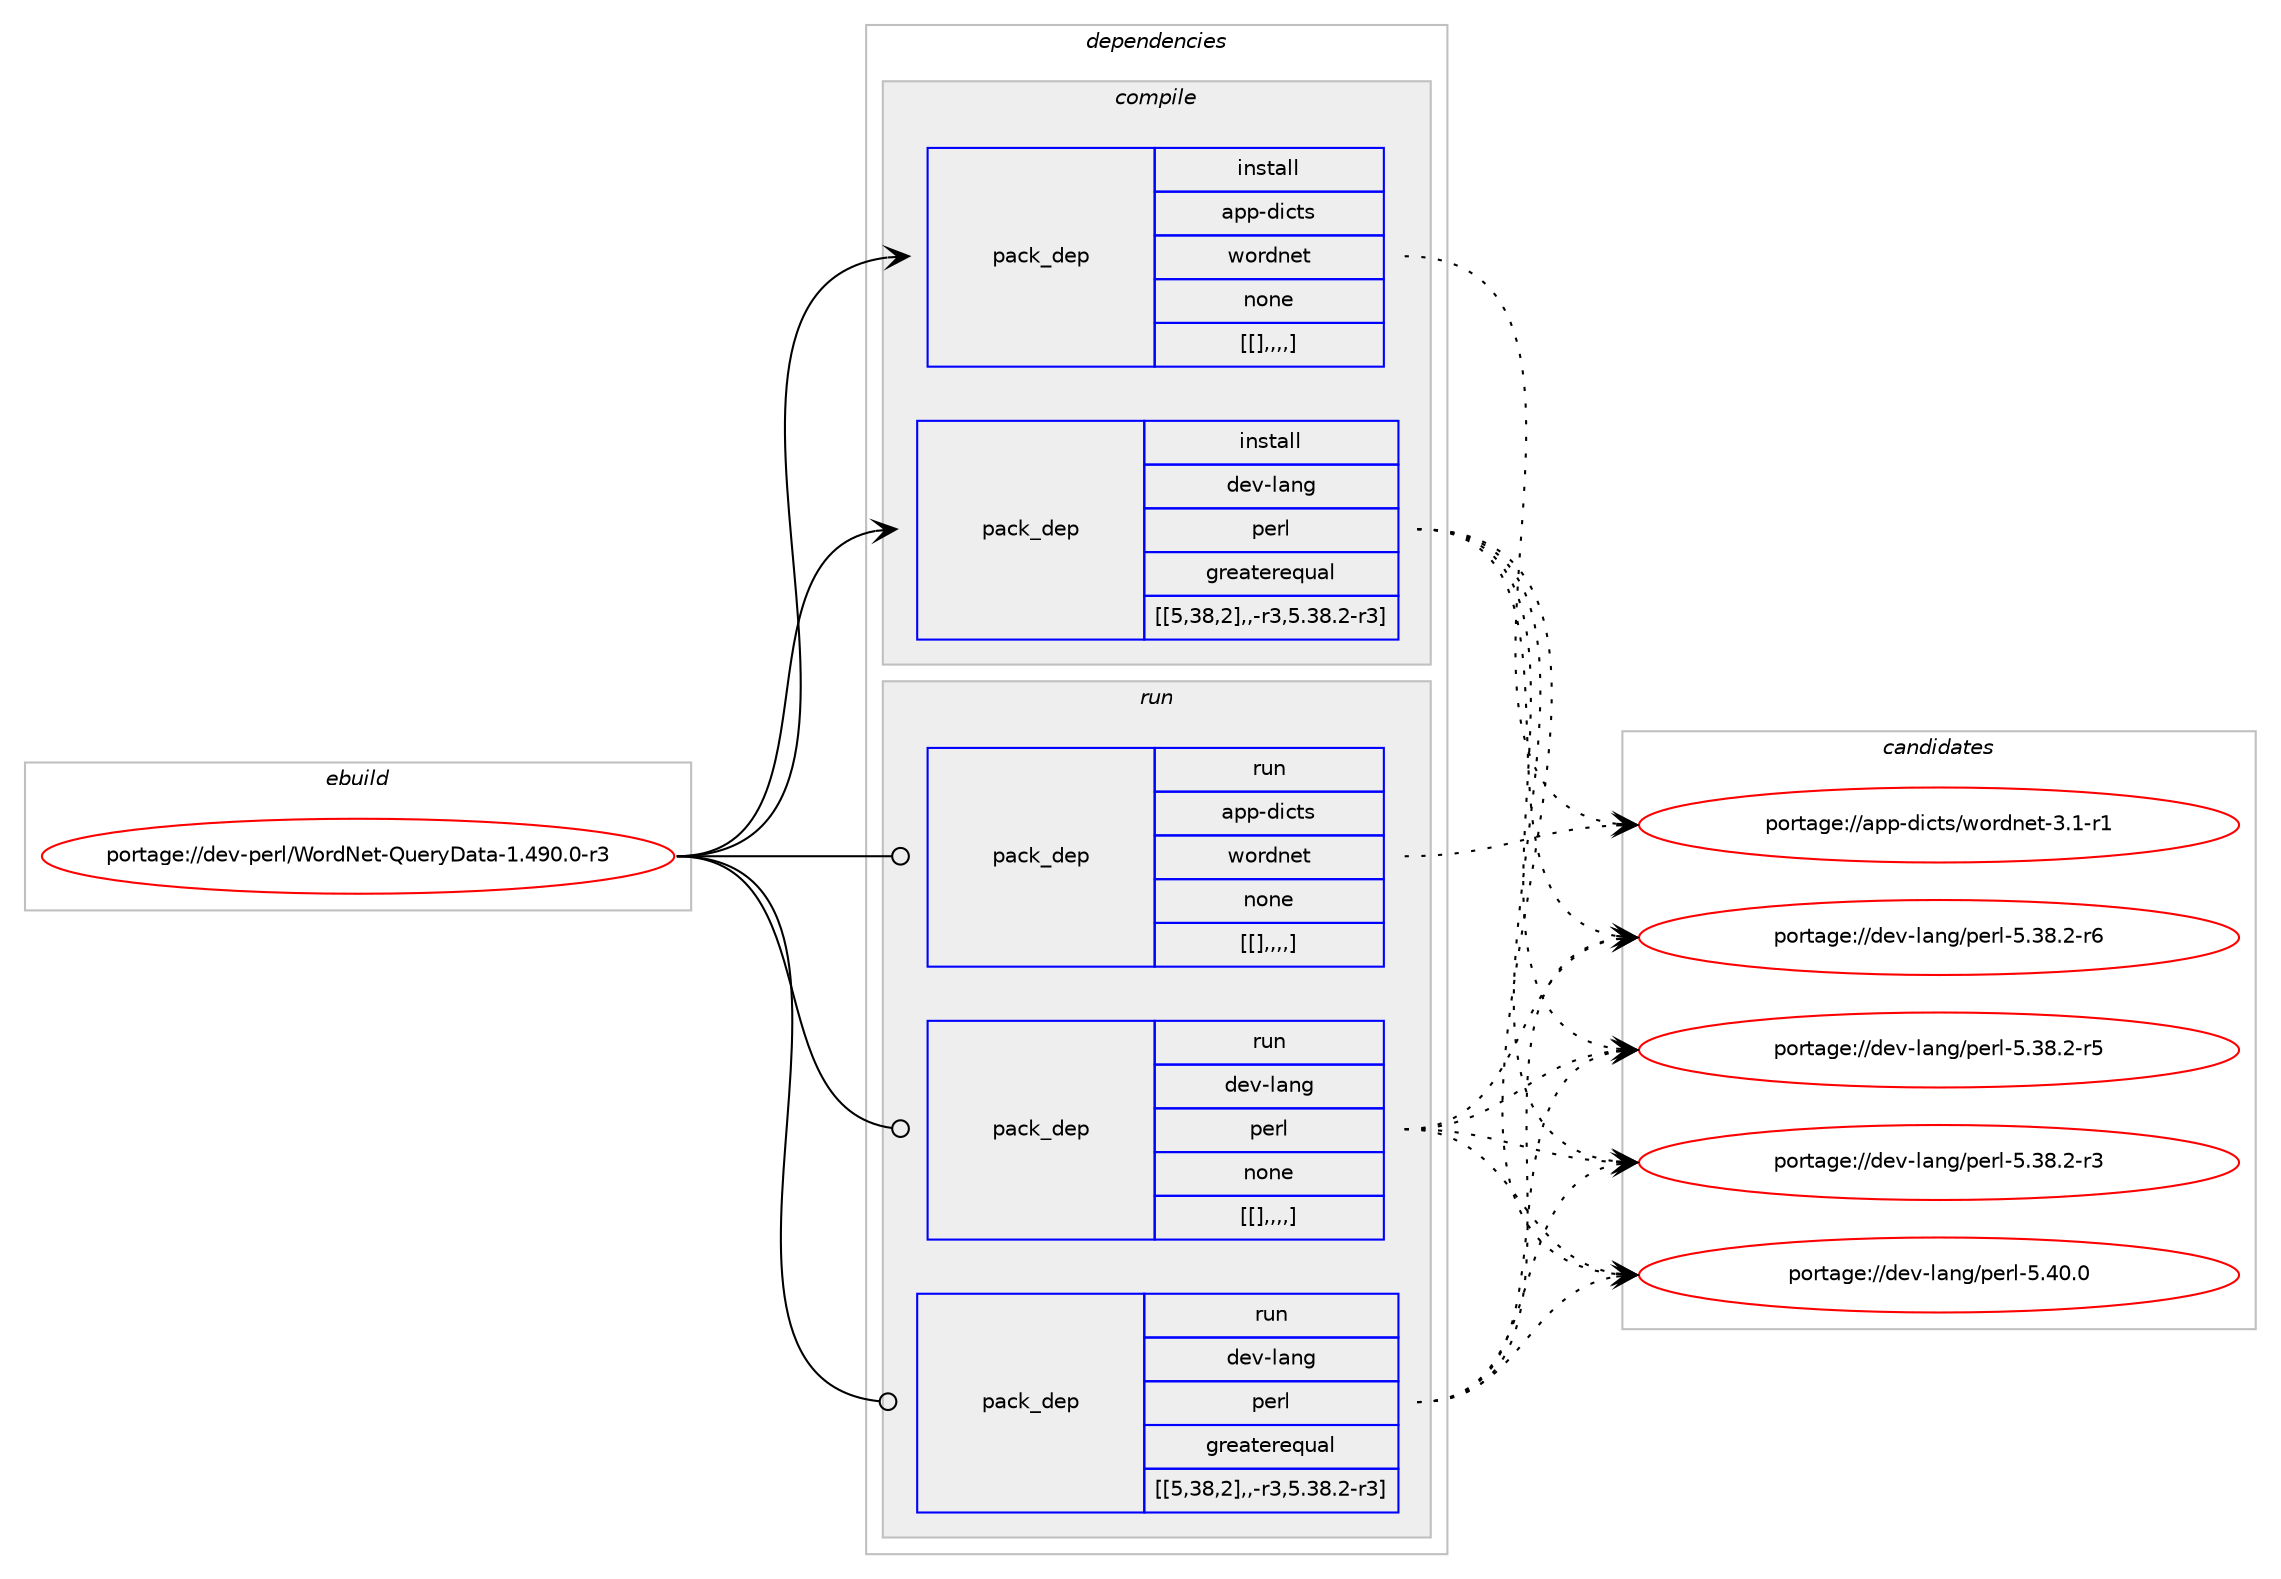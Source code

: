 digraph prolog {

# *************
# Graph options
# *************

newrank=true;
concentrate=true;
compound=true;
graph [rankdir=LR,fontname=Helvetica,fontsize=10,ranksep=1.5];#, ranksep=2.5, nodesep=0.2];
edge  [arrowhead=vee];
node  [fontname=Helvetica,fontsize=10];

# **********
# The ebuild
# **********

subgraph cluster_leftcol {
color=gray;
label=<<i>ebuild</i>>;
id [label="portage://dev-perl/WordNet-QueryData-1.490.0-r3", color=red, width=4, href="../dev-perl/WordNet-QueryData-1.490.0-r3.svg"];
}

# ****************
# The dependencies
# ****************

subgraph cluster_midcol {
color=gray;
label=<<i>dependencies</i>>;
subgraph cluster_compile {
fillcolor="#eeeeee";
style=filled;
label=<<i>compile</i>>;
subgraph pack110322 {
dependency143637 [label=<<TABLE BORDER="0" CELLBORDER="1" CELLSPACING="0" CELLPADDING="4" WIDTH="220"><TR><TD ROWSPAN="6" CELLPADDING="30">pack_dep</TD></TR><TR><TD WIDTH="110">install</TD></TR><TR><TD>app-dicts</TD></TR><TR><TD>wordnet</TD></TR><TR><TD>none</TD></TR><TR><TD>[[],,,,]</TD></TR></TABLE>>, shape=none, color=blue];
}
id:e -> dependency143637:w [weight=20,style="solid",arrowhead="vee"];
subgraph pack110331 {
dependency143647 [label=<<TABLE BORDER="0" CELLBORDER="1" CELLSPACING="0" CELLPADDING="4" WIDTH="220"><TR><TD ROWSPAN="6" CELLPADDING="30">pack_dep</TD></TR><TR><TD WIDTH="110">install</TD></TR><TR><TD>dev-lang</TD></TR><TR><TD>perl</TD></TR><TR><TD>greaterequal</TD></TR><TR><TD>[[5,38,2],,-r3,5.38.2-r3]</TD></TR></TABLE>>, shape=none, color=blue];
}
id:e -> dependency143647:w [weight=20,style="solid",arrowhead="vee"];
}
subgraph cluster_compileandrun {
fillcolor="#eeeeee";
style=filled;
label=<<i>compile and run</i>>;
}
subgraph cluster_run {
fillcolor="#eeeeee";
style=filled;
label=<<i>run</i>>;
subgraph pack110348 {
dependency143662 [label=<<TABLE BORDER="0" CELLBORDER="1" CELLSPACING="0" CELLPADDING="4" WIDTH="220"><TR><TD ROWSPAN="6" CELLPADDING="30">pack_dep</TD></TR><TR><TD WIDTH="110">run</TD></TR><TR><TD>app-dicts</TD></TR><TR><TD>wordnet</TD></TR><TR><TD>none</TD></TR><TR><TD>[[],,,,]</TD></TR></TABLE>>, shape=none, color=blue];
}
id:e -> dependency143662:w [weight=20,style="solid",arrowhead="odot"];
subgraph pack110358 {
dependency143670 [label=<<TABLE BORDER="0" CELLBORDER="1" CELLSPACING="0" CELLPADDING="4" WIDTH="220"><TR><TD ROWSPAN="6" CELLPADDING="30">pack_dep</TD></TR><TR><TD WIDTH="110">run</TD></TR><TR><TD>dev-lang</TD></TR><TR><TD>perl</TD></TR><TR><TD>greaterequal</TD></TR><TR><TD>[[5,38,2],,-r3,5.38.2-r3]</TD></TR></TABLE>>, shape=none, color=blue];
}
id:e -> dependency143670:w [weight=20,style="solid",arrowhead="odot"];
subgraph pack110365 {
dependency143679 [label=<<TABLE BORDER="0" CELLBORDER="1" CELLSPACING="0" CELLPADDING="4" WIDTH="220"><TR><TD ROWSPAN="6" CELLPADDING="30">pack_dep</TD></TR><TR><TD WIDTH="110">run</TD></TR><TR><TD>dev-lang</TD></TR><TR><TD>perl</TD></TR><TR><TD>none</TD></TR><TR><TD>[[],,,,]</TD></TR></TABLE>>, shape=none, color=blue];
}
id:e -> dependency143679:w [weight=20,style="solid",arrowhead="odot"];
}
}

# **************
# The candidates
# **************

subgraph cluster_choices {
rank=same;
color=gray;
label=<<i>candidates</i>>;

subgraph choice110289 {
color=black;
nodesep=1;
choice97112112451001059911611547119111114100110101116455146494511449 [label="portage://app-dicts/wordnet-3.1-r1", color=red, width=4,href="../app-dicts/wordnet-3.1-r1.svg"];
dependency143637:e -> choice97112112451001059911611547119111114100110101116455146494511449:w [style=dotted,weight="100"];
}
subgraph choice110292 {
color=black;
nodesep=1;
choice10010111845108971101034711210111410845534652484648 [label="portage://dev-lang/perl-5.40.0", color=red, width=4,href="../dev-lang/perl-5.40.0.svg"];
choice100101118451089711010347112101114108455346515646504511454 [label="portage://dev-lang/perl-5.38.2-r6", color=red, width=4,href="../dev-lang/perl-5.38.2-r6.svg"];
choice100101118451089711010347112101114108455346515646504511453 [label="portage://dev-lang/perl-5.38.2-r5", color=red, width=4,href="../dev-lang/perl-5.38.2-r5.svg"];
choice100101118451089711010347112101114108455346515646504511451 [label="portage://dev-lang/perl-5.38.2-r3", color=red, width=4,href="../dev-lang/perl-5.38.2-r3.svg"];
dependency143647:e -> choice10010111845108971101034711210111410845534652484648:w [style=dotted,weight="100"];
dependency143647:e -> choice100101118451089711010347112101114108455346515646504511454:w [style=dotted,weight="100"];
dependency143647:e -> choice100101118451089711010347112101114108455346515646504511453:w [style=dotted,weight="100"];
dependency143647:e -> choice100101118451089711010347112101114108455346515646504511451:w [style=dotted,weight="100"];
}
subgraph choice110298 {
color=black;
nodesep=1;
choice97112112451001059911611547119111114100110101116455146494511449 [label="portage://app-dicts/wordnet-3.1-r1", color=red, width=4,href="../app-dicts/wordnet-3.1-r1.svg"];
dependency143662:e -> choice97112112451001059911611547119111114100110101116455146494511449:w [style=dotted,weight="100"];
}
subgraph choice110300 {
color=black;
nodesep=1;
choice10010111845108971101034711210111410845534652484648 [label="portage://dev-lang/perl-5.40.0", color=red, width=4,href="../dev-lang/perl-5.40.0.svg"];
choice100101118451089711010347112101114108455346515646504511454 [label="portage://dev-lang/perl-5.38.2-r6", color=red, width=4,href="../dev-lang/perl-5.38.2-r6.svg"];
choice100101118451089711010347112101114108455346515646504511453 [label="portage://dev-lang/perl-5.38.2-r5", color=red, width=4,href="../dev-lang/perl-5.38.2-r5.svg"];
choice100101118451089711010347112101114108455346515646504511451 [label="portage://dev-lang/perl-5.38.2-r3", color=red, width=4,href="../dev-lang/perl-5.38.2-r3.svg"];
dependency143670:e -> choice10010111845108971101034711210111410845534652484648:w [style=dotted,weight="100"];
dependency143670:e -> choice100101118451089711010347112101114108455346515646504511454:w [style=dotted,weight="100"];
dependency143670:e -> choice100101118451089711010347112101114108455346515646504511453:w [style=dotted,weight="100"];
dependency143670:e -> choice100101118451089711010347112101114108455346515646504511451:w [style=dotted,weight="100"];
}
subgraph choice110304 {
color=black;
nodesep=1;
choice10010111845108971101034711210111410845534652484648 [label="portage://dev-lang/perl-5.40.0", color=red, width=4,href="../dev-lang/perl-5.40.0.svg"];
choice100101118451089711010347112101114108455346515646504511454 [label="portage://dev-lang/perl-5.38.2-r6", color=red, width=4,href="../dev-lang/perl-5.38.2-r6.svg"];
choice100101118451089711010347112101114108455346515646504511453 [label="portage://dev-lang/perl-5.38.2-r5", color=red, width=4,href="../dev-lang/perl-5.38.2-r5.svg"];
choice100101118451089711010347112101114108455346515646504511451 [label="portage://dev-lang/perl-5.38.2-r3", color=red, width=4,href="../dev-lang/perl-5.38.2-r3.svg"];
dependency143679:e -> choice10010111845108971101034711210111410845534652484648:w [style=dotted,weight="100"];
dependency143679:e -> choice100101118451089711010347112101114108455346515646504511454:w [style=dotted,weight="100"];
dependency143679:e -> choice100101118451089711010347112101114108455346515646504511453:w [style=dotted,weight="100"];
dependency143679:e -> choice100101118451089711010347112101114108455346515646504511451:w [style=dotted,weight="100"];
}
}

}
